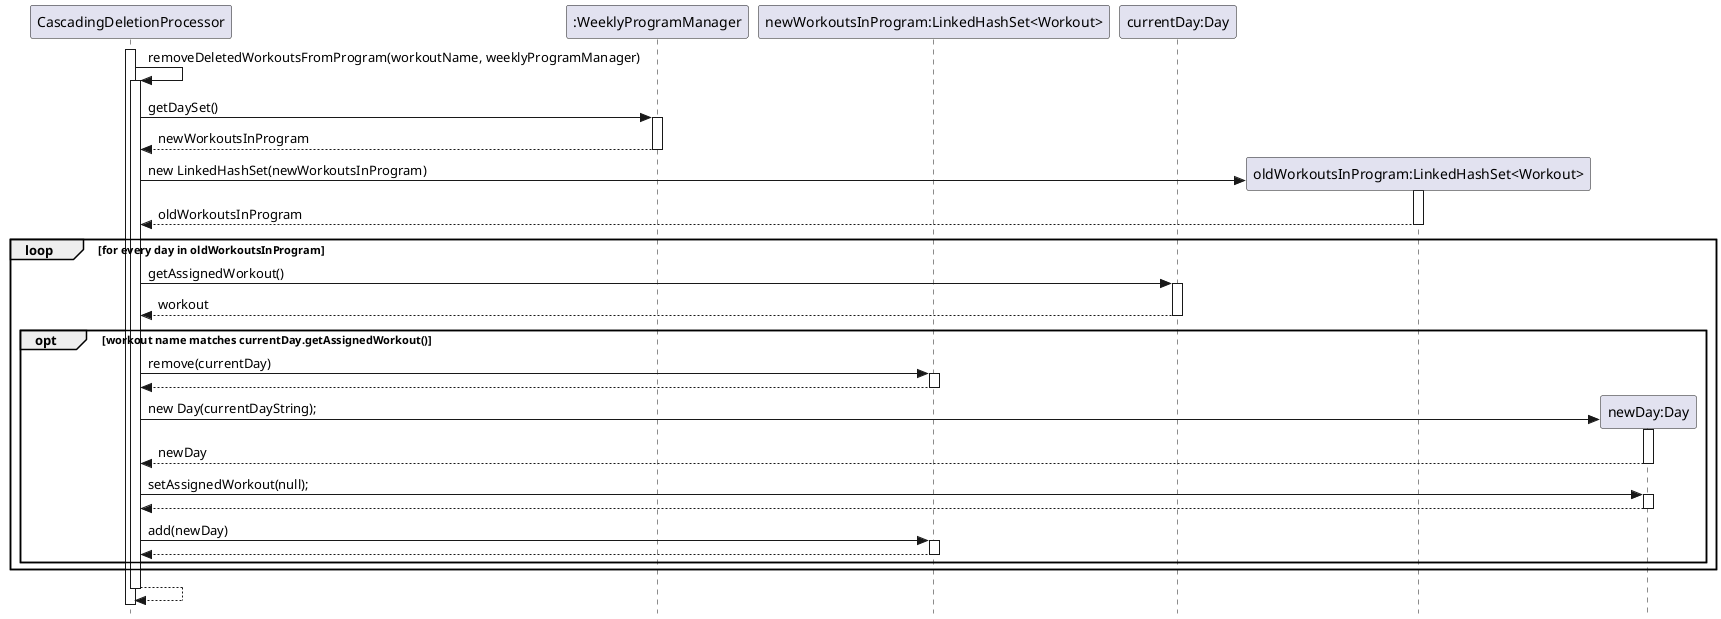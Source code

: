 @startuml SequenceDiagram
skinparam classAttributeIconSize 0
skinparam style strictuml

participant CascadingDeletionProcessor as c
participant ":WeeklyProgramManager" as WeeklyProgramManager
participant "newWorkoutsInProgram:LinkedHashSet<Workout>" as newWorkouts
participant "currentDay:Day" as currentDay

activate c

c-> c: removeDeletedWorkoutsFromProgram(workoutName, weeklyProgramManager)
activate c

c->WeeklyProgramManager: getDaySet()
activate WeeklyProgramManager
WeeklyProgramManager --> c: newWorkoutsInProgram
deactivate WeeklyProgramManager

create "oldWorkoutsInProgram:LinkedHashSet<Workout>" as oldWorkouts
c-> oldWorkouts: new LinkedHashSet(newWorkoutsInProgram)
activate oldWorkouts
oldWorkouts --> c: oldWorkoutsInProgram
deactivate oldWorkouts

loop for every day in oldWorkoutsInProgram
    c->currentDay : getAssignedWorkout()
    activate currentDay
    currentDay --> c: workout
    deactivate currentDay

    opt workout name matches currentDay.getAssignedWorkout()
        c->newWorkouts: remove(currentDay)
        activate newWorkouts
        newWorkouts --> c:
        deactivate newWorkouts

        create "newDay:Day" as newDay
        c->newDay: new Day(currentDayString);
        activate newDay
        newDay --> c: newDay
        deactivate newDay

        c->newDay: setAssignedWorkout(null);
        activate newDay
        newDay --> c:
        deactivate newDay

        c-> newWorkouts: add(newDay)
        activate newWorkouts
        newWorkouts --> c:
        deactivate newWorkouts
    end
end
c--> c:
deactivate c


@enduml
